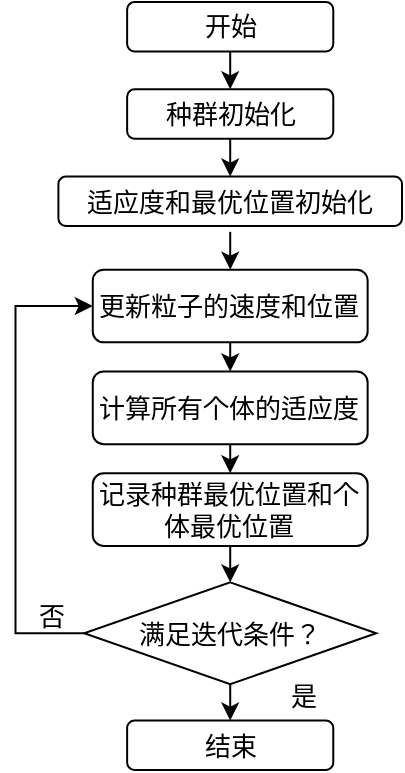<mxfile version="15.8.4" type="device"><diagram id="IZWY_L6Moki7tL3qVHoj" name="第 1 页"><mxGraphModel dx="1102" dy="865" grid="0" gridSize="10" guides="1" tooltips="1" connect="1" arrows="1" fold="1" page="1" pageScale="1" pageWidth="2336" pageHeight="1654" background="none" math="0" shadow="0"><root><mxCell id="0"/><mxCell id="1" parent="0"/><mxCell id="YoZ_feTzSMyJi4L810Qs-2" style="edgeStyle=orthogonalEdgeStyle;rounded=0;orthogonalLoop=1;jettySize=auto;html=1;exitX=0.5;exitY=1;exitDx=0;exitDy=0;entryX=0.5;entryY=0;entryDx=0;entryDy=0;fontSize=13;" edge="1" parent="1" source="vW0n3XiyDkzpf7aCEFqr-7" target="vW0n3XiyDkzpf7aCEFqr-16"><mxGeometry relative="1" as="geometry"/></mxCell><mxCell id="vW0n3XiyDkzpf7aCEFqr-7" value="&lt;font style=&quot;font-size: 13px&quot;&gt;满足迭代条件？&lt;/font&gt;" style="rhombus;whiteSpace=wrap;html=1;container=0;" parent="1" vertex="1"><mxGeometry x="187.09" y="374.182" width="146.026" height="50.909" as="geometry"/></mxCell><mxCell id="vW0n3XiyDkzpf7aCEFqr-9" value="&lt;font style=&quot;font-size: 13px&quot;&gt;开始&lt;/font&gt;" style="rounded=1;whiteSpace=wrap;html=1;container=0;" parent="1" vertex="1"><mxGeometry x="208.564" y="84" width="103.077" height="24.727" as="geometry"/></mxCell><mxCell id="YoZ_feTzSMyJi4L810Qs-3" style="edgeStyle=orthogonalEdgeStyle;rounded=0;orthogonalLoop=1;jettySize=auto;html=1;exitX=0.5;exitY=1;exitDx=0;exitDy=0;entryX=0.5;entryY=0;entryDx=0;entryDy=0;fontSize=13;" edge="1" parent="1" source="vW0n3XiyDkzpf7aCEFqr-10" target="vW0n3XiyDkzpf7aCEFqr-12"><mxGeometry relative="1" as="geometry"/></mxCell><mxCell id="vW0n3XiyDkzpf7aCEFqr-10" value="&lt;font style=&quot;font-size: 13px&quot;&gt;种群初始化&lt;/font&gt;" style="rounded=1;whiteSpace=wrap;html=1;container=0;" parent="1" vertex="1"><mxGeometry x="208.564" y="127.636" width="103.077" height="24.727" as="geometry"/></mxCell><mxCell id="vW0n3XiyDkzpf7aCEFqr-17" style="edgeStyle=orthogonalEdgeStyle;rounded=0;orthogonalLoop=1;jettySize=auto;html=1;exitX=0.5;exitY=1;exitDx=0;exitDy=0;entryX=0.5;entryY=0;entryDx=0;entryDy=0;fontSize=15;" parent="1" source="vW0n3XiyDkzpf7aCEFqr-9" target="vW0n3XiyDkzpf7aCEFqr-10" edge="1"><mxGeometry relative="1" as="geometry"/></mxCell><mxCell id="vW0n3XiyDkzpf7aCEFqr-19" style="edgeStyle=orthogonalEdgeStyle;rounded=0;orthogonalLoop=1;jettySize=auto;html=1;exitX=0.5;exitY=1;exitDx=0;exitDy=0;entryX=0.5;entryY=0;entryDx=0;entryDy=0;fontSize=15;" parent="1" target="vW0n3XiyDkzpf7aCEFqr-13" edge="1"><mxGeometry relative="1" as="geometry"><mxPoint x="260.103" y="198.909" as="sourcePoint"/></mxGeometry></mxCell><mxCell id="vW0n3XiyDkzpf7aCEFqr-12" value="&lt;font style=&quot;font-size: 13px&quot;&gt;适应度和最优位置初始化&lt;/font&gt;" style="rounded=1;whiteSpace=wrap;html=1;container=0;" parent="1" vertex="1"><mxGeometry x="174.205" y="171.273" width="171.795" height="24.727" as="geometry"/></mxCell><mxCell id="vW0n3XiyDkzpf7aCEFqr-13" value="&lt;font style=&quot;font-size: 13px&quot;&gt;更新粒子的速度和位置&lt;/font&gt;" style="rounded=1;whiteSpace=wrap;html=1;container=0;" parent="1" vertex="1"><mxGeometry x="191.385" y="217.818" width="137.436" height="36.364" as="geometry"/></mxCell><mxCell id="vW0n3XiyDkzpf7aCEFqr-24" style="edgeStyle=orthogonalEdgeStyle;rounded=0;orthogonalLoop=1;jettySize=auto;html=1;exitX=0;exitY=0.5;exitDx=0;exitDy=0;entryX=0;entryY=0.5;entryDx=0;entryDy=0;fontSize=15;" parent="1" source="vW0n3XiyDkzpf7aCEFqr-7" target="vW0n3XiyDkzpf7aCEFqr-13" edge="1"><mxGeometry relative="1" as="geometry"><Array as="points"><mxPoint x="152.731" y="399.636"/><mxPoint x="152.731" y="236"/></Array></mxGeometry></mxCell><mxCell id="vW0n3XiyDkzpf7aCEFqr-14" value="&lt;font style=&quot;font-size: 13px&quot;&gt;计算所有个体的适应度&lt;/font&gt;" style="rounded=1;whiteSpace=wrap;html=1;container=0;" parent="1" vertex="1"><mxGeometry x="191.385" y="268.727" width="137.436" height="36.364" as="geometry"/></mxCell><mxCell id="wb7cPWXcUihIMqPbkgGP-2" style="edgeStyle=orthogonalEdgeStyle;rounded=0;orthogonalLoop=1;jettySize=auto;html=1;exitX=0.5;exitY=1;exitDx=0;exitDy=0;entryX=0.5;entryY=0;entryDx=0;entryDy=0;" parent="1" source="vW0n3XiyDkzpf7aCEFqr-13" target="vW0n3XiyDkzpf7aCEFqr-14" edge="1"><mxGeometry relative="1" as="geometry"/></mxCell><mxCell id="wb7cPWXcUihIMqPbkgGP-4" style="edgeStyle=orthogonalEdgeStyle;rounded=0;orthogonalLoop=1;jettySize=auto;html=1;exitX=0.5;exitY=1;exitDx=0;exitDy=0;entryX=0.5;entryY=0;entryDx=0;entryDy=0;" parent="1" source="vW0n3XiyDkzpf7aCEFqr-15" target="vW0n3XiyDkzpf7aCEFqr-7" edge="1"><mxGeometry relative="1" as="geometry"/></mxCell><mxCell id="vW0n3XiyDkzpf7aCEFqr-15" value="&lt;font style=&quot;font-size: 13px&quot;&gt;记录种群最优位置和个体最优位置&lt;/font&gt;" style="rounded=1;whiteSpace=wrap;html=1;container=0;" parent="1" vertex="1"><mxGeometry x="191.385" y="319.636" width="137.436" height="36.364" as="geometry"/></mxCell><mxCell id="wb7cPWXcUihIMqPbkgGP-3" style="edgeStyle=orthogonalEdgeStyle;rounded=0;orthogonalLoop=1;jettySize=auto;html=1;exitX=0.5;exitY=1;exitDx=0;exitDy=0;entryX=0.5;entryY=0;entryDx=0;entryDy=0;" parent="1" source="vW0n3XiyDkzpf7aCEFqr-14" target="vW0n3XiyDkzpf7aCEFqr-15" edge="1"><mxGeometry relative="1" as="geometry"/></mxCell><mxCell id="vW0n3XiyDkzpf7aCEFqr-16" value="&lt;font style=&quot;font-size: 13px&quot;&gt;结束&lt;/font&gt;" style="rounded=1;whiteSpace=wrap;html=1;container=0;" parent="1" vertex="1"><mxGeometry x="208.564" y="443.273" width="103.077" height="24.727" as="geometry"/></mxCell><mxCell id="vW0n3XiyDkzpf7aCEFqr-25" value="&lt;font style=&quot;font-size: 13px&quot;&gt;是&lt;/font&gt;" style="text;html=1;strokeColor=none;fillColor=none;align=center;verticalAlign=middle;whiteSpace=wrap;rounded=0;fontSize=15;container=0;" parent="1" vertex="1"><mxGeometry x="271.269" y="419.273" width="51.538" height="21.818" as="geometry"/></mxCell><mxCell id="vW0n3XiyDkzpf7aCEFqr-26" value="&lt;font style=&quot;font-size: 13px&quot;&gt;否&lt;/font&gt;" style="text;html=1;strokeColor=none;fillColor=none;align=center;verticalAlign=middle;whiteSpace=wrap;rounded=0;fontSize=15;container=0;" parent="1" vertex="1"><mxGeometry x="145" y="379.273" width="51.538" height="21.818" as="geometry"/></mxCell></root></mxGraphModel></diagram></mxfile>